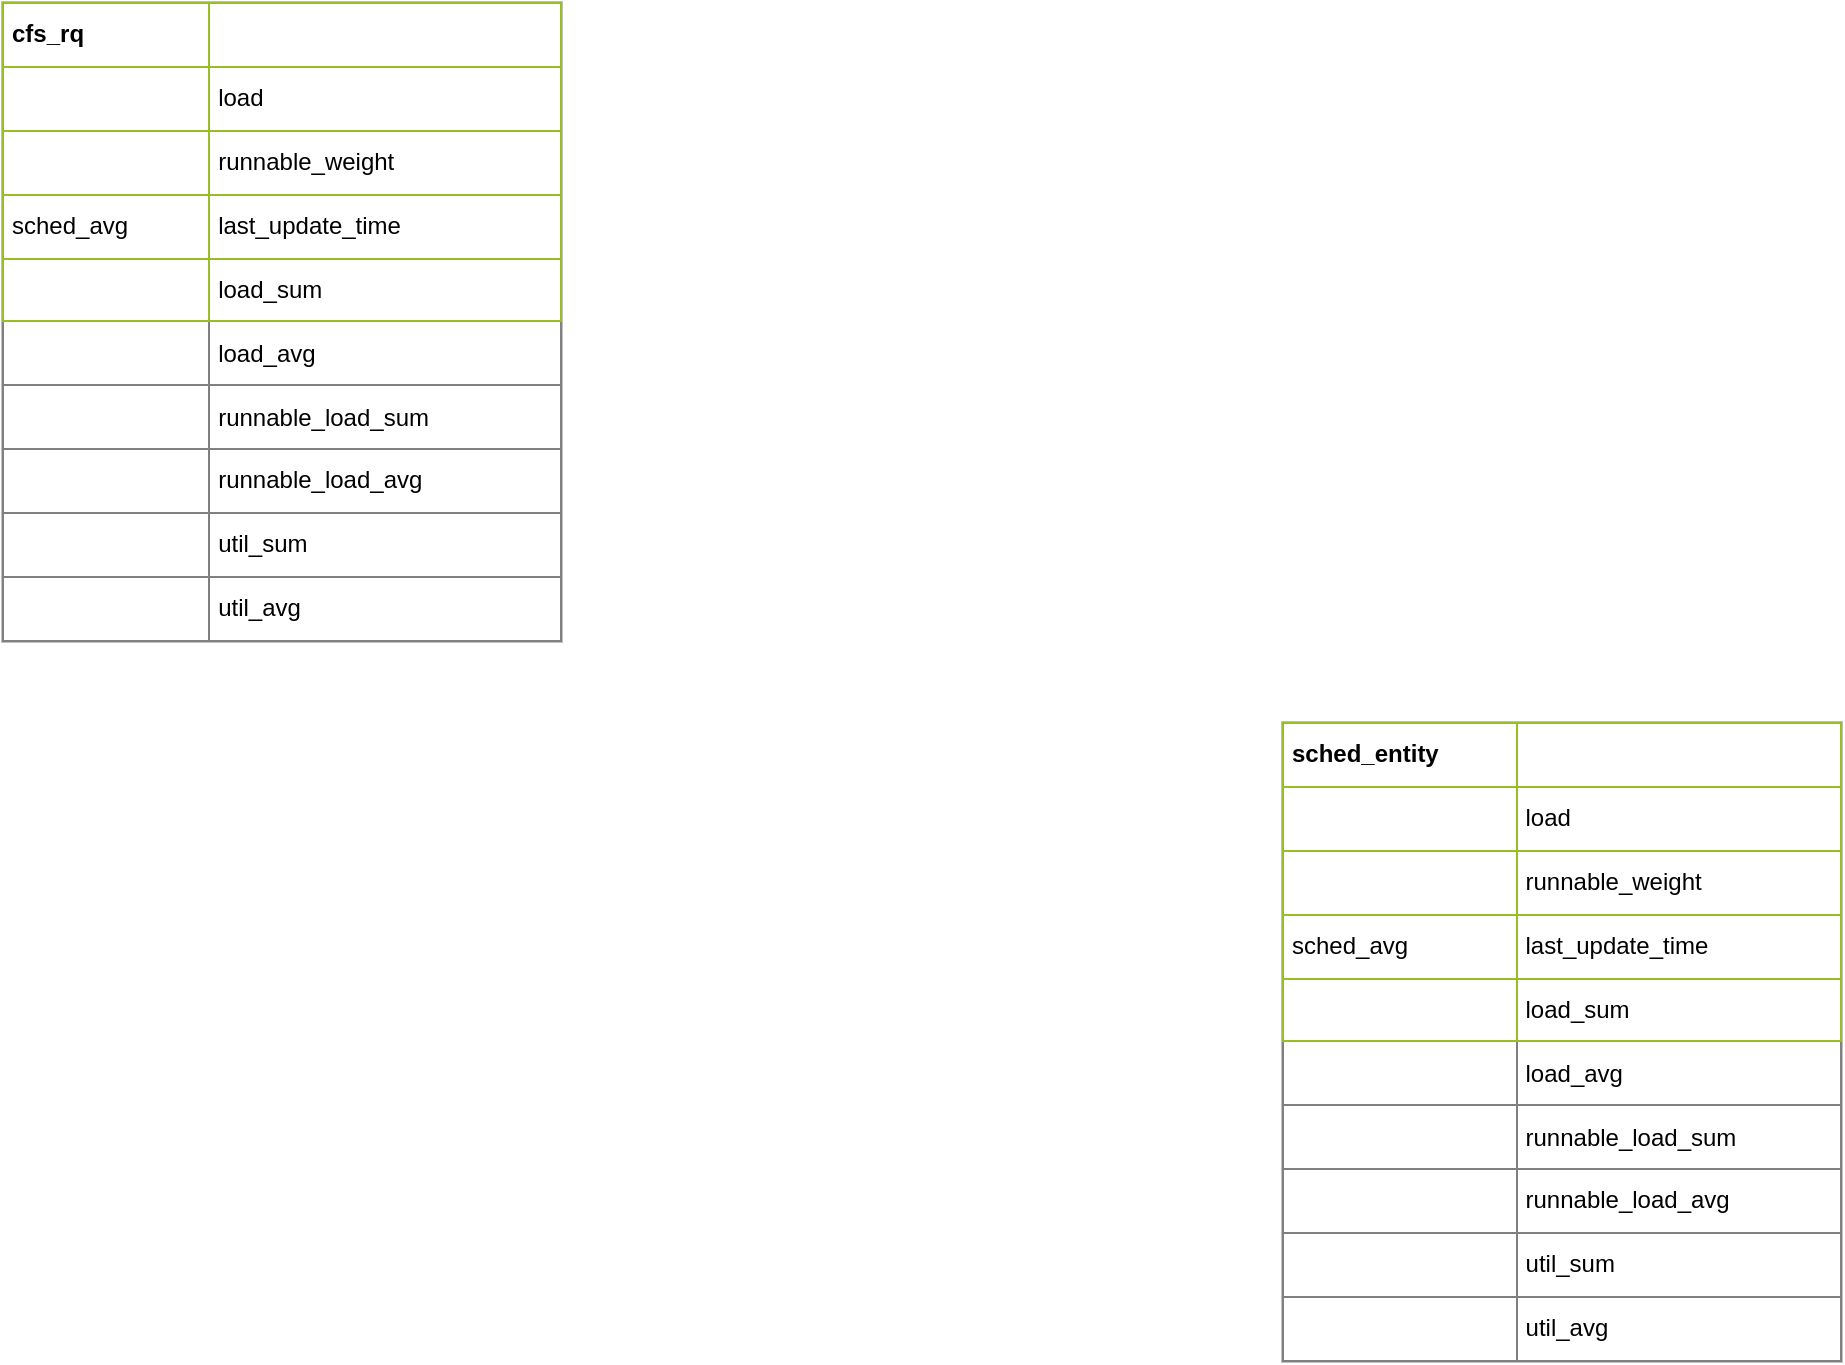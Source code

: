 <mxfile version="13.0.1" type="github">
  <diagram id="yj3zYr8spW7JHfCcB2l8" name="Page-1">
    <mxGraphModel dx="1673" dy="896" grid="1" gridSize="10" guides="1" tooltips="1" connect="1" arrows="1" fold="1" page="1" pageScale="1" pageWidth="1169" pageHeight="827" math="0" shadow="0">
      <root>
        <mxCell id="0" />
        <mxCell id="1" parent="0" />
        <mxCell id="_M_3ye4rugVGOQ3Uclkb-19" value="&lt;table border=&quot;1&quot; width=&quot;100%&quot; cellpadding=&quot;4&quot; style=&quot;width: 100% ; height: 100% ; border-collapse: collapse&quot;&gt;&lt;tbody&gt;&lt;tr style=&quot;border: 1px solid rgb(152 , 191 , 33)&quot;&gt;&lt;th align=&quot;left&quot;&gt;cfs_rq&lt;/th&gt;&lt;th align=&quot;left&quot;&gt;&lt;/th&gt;&lt;/tr&gt;&lt;tr style=&quot;border: 1px solid #98bf21&quot;&gt;&lt;td&gt;&lt;br&gt;&lt;/td&gt;&lt;td&gt;load&lt;/td&gt;&lt;/tr&gt;&lt;tr style=&quot;border: 1px solid rgb(152 , 191 , 33)&quot;&gt;&lt;td&gt;&lt;br&gt;&lt;/td&gt;&lt;td&gt;runnable_weight&lt;/td&gt;&lt;/tr&gt;&lt;tr style=&quot;border: 1px solid #98bf21&quot;&gt;&lt;td&gt;sched_avg&lt;/td&gt;&lt;td&gt;last_update_time&lt;/td&gt;&lt;/tr&gt;&lt;tr style=&quot;border: 1px solid rgb(152 , 191 , 33)&quot;&gt;&lt;td&gt;&lt;br&gt;&lt;/td&gt;&lt;td&gt;load_sum&lt;/td&gt;&lt;/tr&gt;&lt;tr&gt;&lt;td&gt;&lt;br&gt;&lt;/td&gt;&lt;td&gt;load_avg&lt;br&gt;&lt;/td&gt;&lt;/tr&gt;&lt;tr&gt;&lt;td&gt;&lt;br&gt;&lt;/td&gt;&lt;td&gt;runnable_load_sum&lt;br&gt;&lt;/td&gt;&lt;/tr&gt;&lt;tr&gt;&lt;td&gt;&lt;br&gt;&lt;/td&gt;&lt;td&gt;runnable_load_avg&lt;br&gt;&lt;/td&gt;&lt;/tr&gt;&lt;tr&gt;&lt;td&gt;&lt;br&gt;&lt;/td&gt;&lt;td&gt;util_sum&lt;br&gt;&lt;/td&gt;&lt;/tr&gt;&lt;tr&gt;&lt;td&gt;&lt;br&gt;&lt;/td&gt;&lt;td&gt;util_avg&lt;br&gt;&lt;/td&gt;&lt;/tr&gt;&lt;/tbody&gt;&lt;/table&gt;" style="text;html=1;strokeColor=#c0c0c0;fillColor=#ffffff;overflow=fill;rounded=0;" vertex="1" parent="1">
          <mxGeometry x="120" y="80" width="280" height="320" as="geometry" />
        </mxCell>
        <mxCell id="_M_3ye4rugVGOQ3Uclkb-21" value="&lt;table border=&quot;1&quot; width=&quot;100%&quot; cellpadding=&quot;4&quot; style=&quot;width: 100% ; height: 100% ; border-collapse: collapse&quot;&gt;&lt;tbody&gt;&lt;tr style=&quot;border: 1px solid rgb(152 , 191 , 33)&quot;&gt;&lt;th align=&quot;left&quot;&gt;sched_entity&lt;/th&gt;&lt;th align=&quot;left&quot;&gt;&lt;/th&gt;&lt;/tr&gt;&lt;tr style=&quot;border: 1px solid #98bf21&quot;&gt;&lt;td&gt;&lt;br&gt;&lt;/td&gt;&lt;td&gt;load&lt;/td&gt;&lt;/tr&gt;&lt;tr style=&quot;border: 1px solid rgb(152 , 191 , 33)&quot;&gt;&lt;td&gt;&lt;br&gt;&lt;/td&gt;&lt;td&gt;runnable_weight&lt;/td&gt;&lt;/tr&gt;&lt;tr style=&quot;border: 1px solid #98bf21&quot;&gt;&lt;td&gt;sched_avg&lt;/td&gt;&lt;td&gt;last_update_time&lt;/td&gt;&lt;/tr&gt;&lt;tr style=&quot;border: 1px solid rgb(152 , 191 , 33)&quot;&gt;&lt;td&gt;&lt;br&gt;&lt;/td&gt;&lt;td&gt;load_sum&lt;/td&gt;&lt;/tr&gt;&lt;tr&gt;&lt;td&gt;&lt;br&gt;&lt;/td&gt;&lt;td&gt;load_avg&lt;br&gt;&lt;/td&gt;&lt;/tr&gt;&lt;tr&gt;&lt;td&gt;&lt;br&gt;&lt;/td&gt;&lt;td&gt;runnable_load_sum&lt;br&gt;&lt;/td&gt;&lt;/tr&gt;&lt;tr&gt;&lt;td&gt;&lt;br&gt;&lt;/td&gt;&lt;td&gt;runnable_load_avg&lt;br&gt;&lt;/td&gt;&lt;/tr&gt;&lt;tr&gt;&lt;td&gt;&lt;br&gt;&lt;/td&gt;&lt;td&gt;util_sum&lt;br&gt;&lt;/td&gt;&lt;/tr&gt;&lt;tr&gt;&lt;td&gt;&lt;br&gt;&lt;/td&gt;&lt;td&gt;util_avg&lt;br&gt;&lt;/td&gt;&lt;/tr&gt;&lt;/tbody&gt;&lt;/table&gt;" style="text;html=1;strokeColor=#c0c0c0;fillColor=#ffffff;overflow=fill;rounded=0;" vertex="1" parent="1">
          <mxGeometry x="760" y="440" width="280" height="320" as="geometry" />
        </mxCell>
      </root>
    </mxGraphModel>
  </diagram>
</mxfile>
